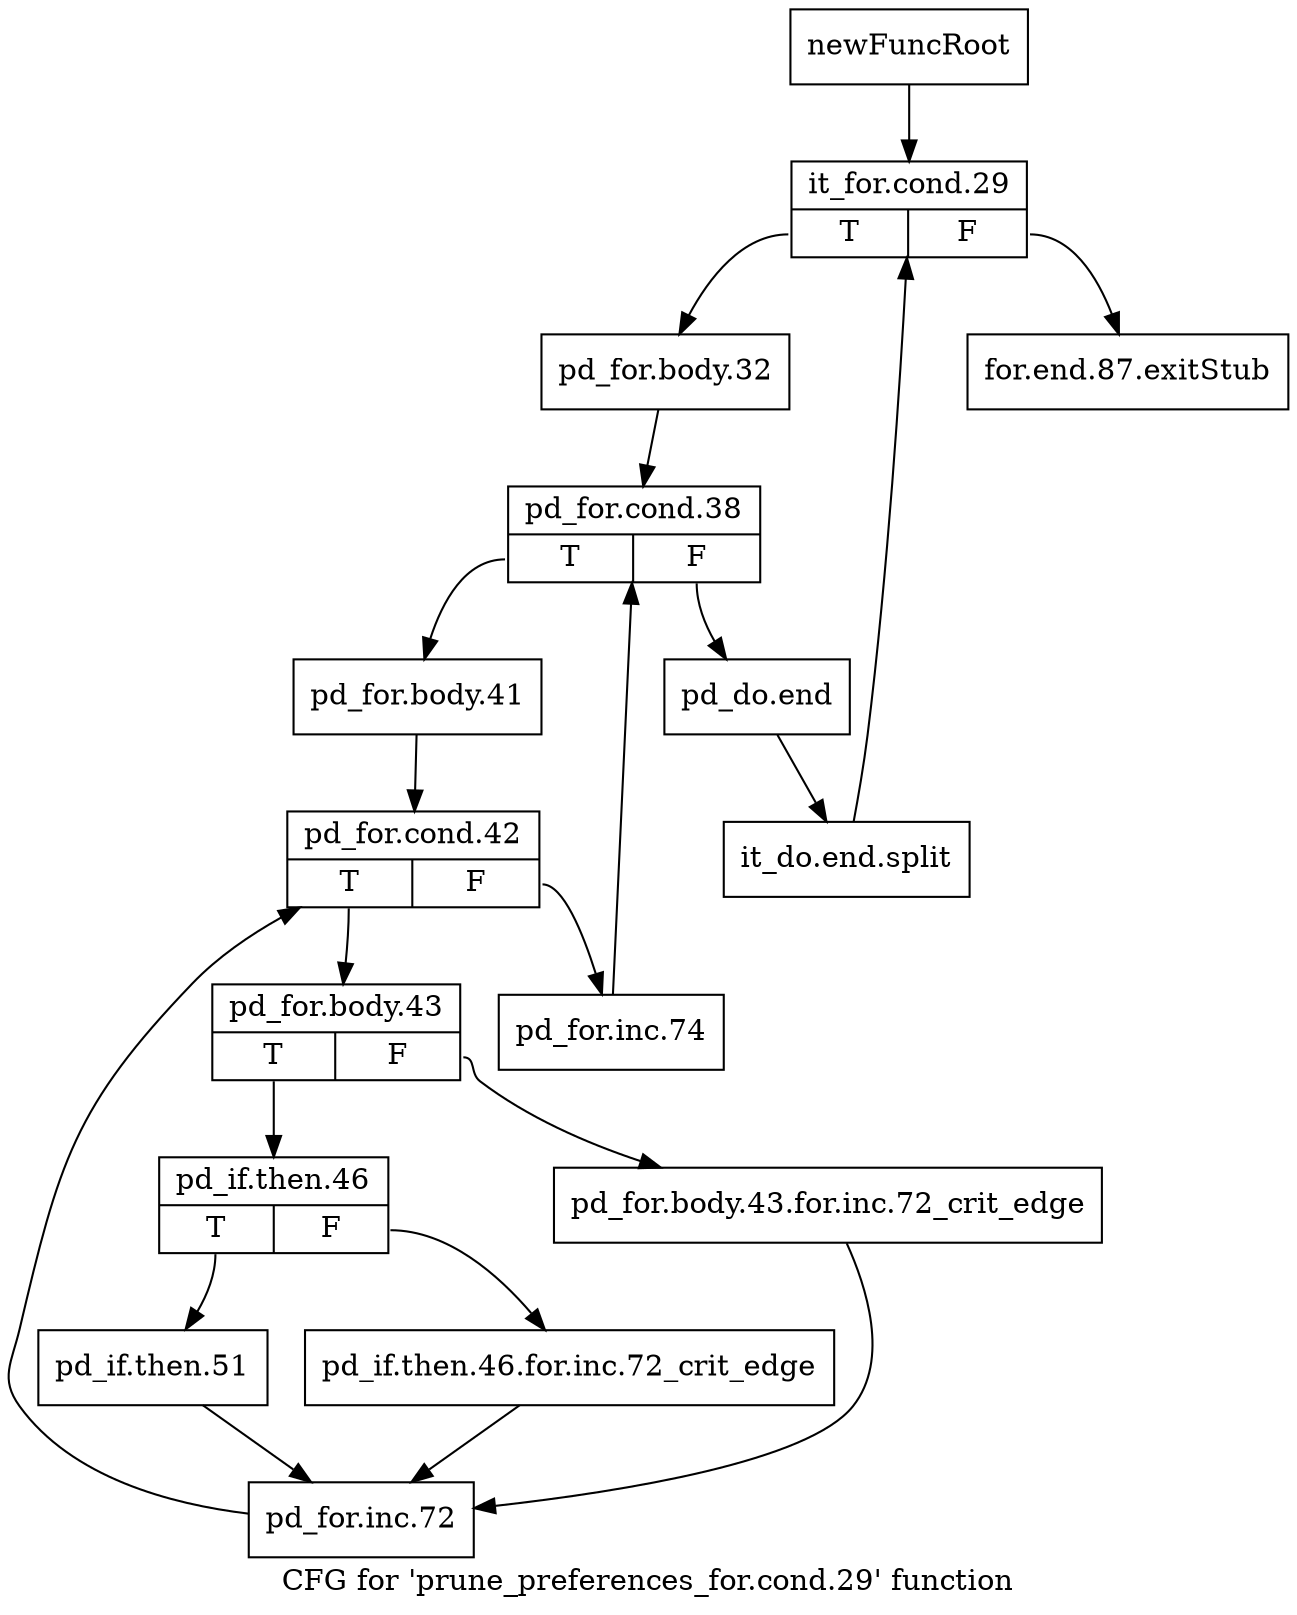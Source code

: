 digraph "CFG for 'prune_preferences_for.cond.29' function" {
	label="CFG for 'prune_preferences_for.cond.29' function";

	Node0xb1fc280 [shape=record,label="{newFuncRoot}"];
	Node0xb1fc280 -> Node0xb229220;
	Node0xb228dc0 [shape=record,label="{for.end.87.exitStub}"];
	Node0xb229220 [shape=record,label="{it_for.cond.29|{<s0>T|<s1>F}}"];
	Node0xb229220:s0 -> Node0xb229270;
	Node0xb229220:s1 -> Node0xb228dc0;
	Node0xb229270 [shape=record,label="{pd_for.body.32}"];
	Node0xb229270 -> Node0xb2292c0;
	Node0xb2292c0 [shape=record,label="{pd_for.cond.38|{<s0>T|<s1>F}}"];
	Node0xb2292c0:s0 -> Node0xb229360;
	Node0xb2292c0:s1 -> Node0xb229310;
	Node0xb229310 [shape=record,label="{pd_do.end}"];
	Node0xb229310 -> Node0xf63f880;
	Node0xf63f880 [shape=record,label="{it_do.end.split}"];
	Node0xf63f880 -> Node0xb229220;
	Node0xb229360 [shape=record,label="{pd_for.body.41}"];
	Node0xb229360 -> Node0xb2293b0;
	Node0xb2293b0 [shape=record,label="{pd_for.cond.42|{<s0>T|<s1>F}}"];
	Node0xb2293b0:s0 -> Node0xb229450;
	Node0xb2293b0:s1 -> Node0xb229400;
	Node0xb229400 [shape=record,label="{pd_for.inc.74}"];
	Node0xb229400 -> Node0xb2292c0;
	Node0xb229450 [shape=record,label="{pd_for.body.43|{<s0>T|<s1>F}}"];
	Node0xb229450:s0 -> Node0xb2294f0;
	Node0xb229450:s1 -> Node0xb2294a0;
	Node0xb2294a0 [shape=record,label="{pd_for.body.43.for.inc.72_crit_edge}"];
	Node0xb2294a0 -> Node0xb2295e0;
	Node0xb2294f0 [shape=record,label="{pd_if.then.46|{<s0>T|<s1>F}}"];
	Node0xb2294f0:s0 -> Node0xb229590;
	Node0xb2294f0:s1 -> Node0xb229540;
	Node0xb229540 [shape=record,label="{pd_if.then.46.for.inc.72_crit_edge}"];
	Node0xb229540 -> Node0xb2295e0;
	Node0xb229590 [shape=record,label="{pd_if.then.51}"];
	Node0xb229590 -> Node0xb2295e0;
	Node0xb2295e0 [shape=record,label="{pd_for.inc.72}"];
	Node0xb2295e0 -> Node0xb2293b0;
}
